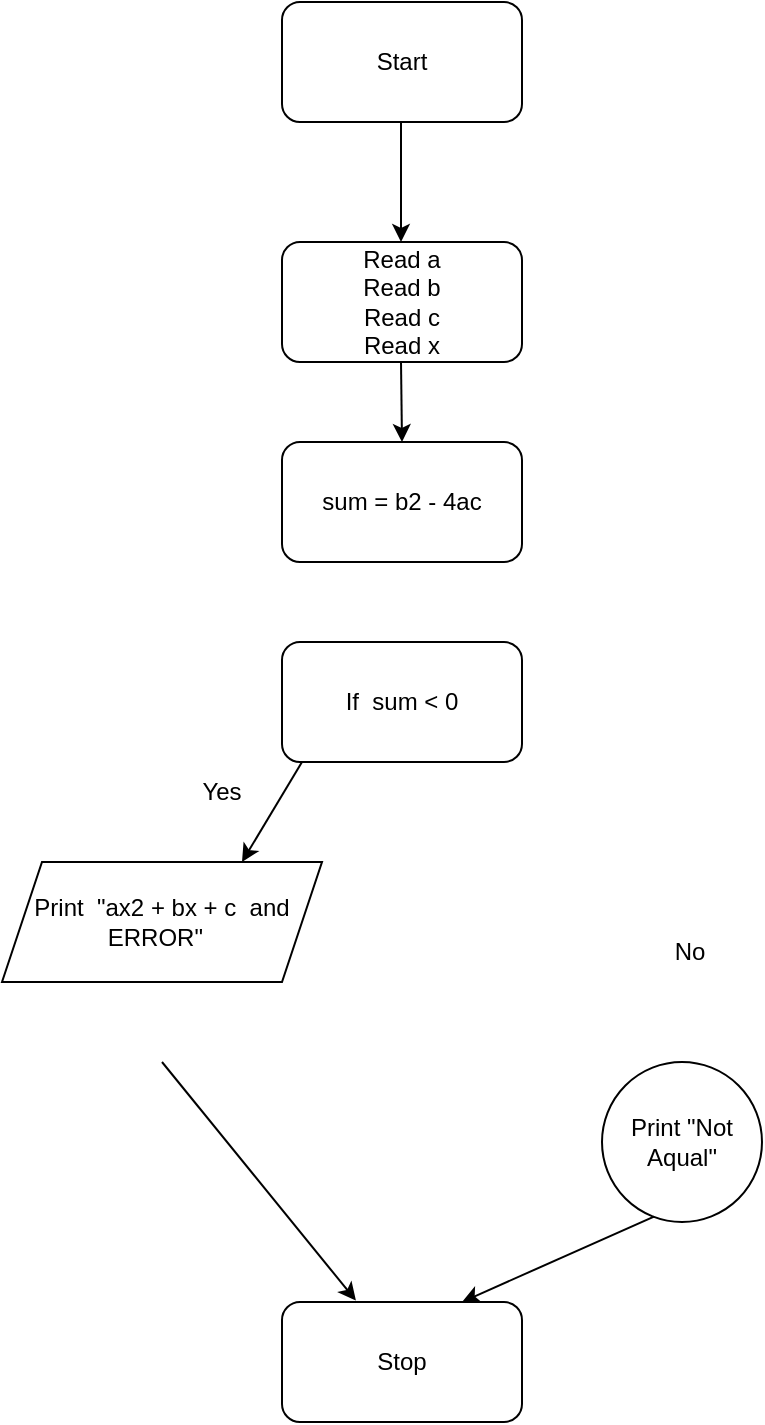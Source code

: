 <mxfile version="15.6.2" type="device"><diagram id="EV86mk1PAatEvUBDKGkD" name="Page-1"><mxGraphModel dx="1422" dy="727" grid="1" gridSize="10" guides="1" tooltips="1" connect="1" arrows="1" fold="1" page="1" pageScale="1" pageWidth="827" pageHeight="1169" math="0" shadow="0"><root><mxCell id="0"/><mxCell id="1" parent="0"/><mxCell id="aWt0cM9ADZagKu85yA8u-1" value="Start" style="rounded=1;whiteSpace=wrap;html=1;" parent="1" vertex="1"><mxGeometry x="180" y="20" width="120" height="60" as="geometry"/></mxCell><mxCell id="aWt0cM9ADZagKu85yA8u-3" value="Stop" style="rounded=1;whiteSpace=wrap;html=1;" parent="1" vertex="1"><mxGeometry x="180" y="670" width="120" height="60" as="geometry"/></mxCell><mxCell id="aWt0cM9ADZagKu85yA8u-4" value="Read a&lt;br&gt;Read b&lt;br&gt;Read c&lt;br&gt;Read x" style="rounded=1;whiteSpace=wrap;html=1;" parent="1" vertex="1"><mxGeometry x="180" y="140" width="120" height="60" as="geometry"/></mxCell><mxCell id="aWt0cM9ADZagKu85yA8u-5" value="sum = b2 - 4ac" style="rounded=1;whiteSpace=wrap;html=1;" parent="1" vertex="1"><mxGeometry x="180" y="240" width="120" height="60" as="geometry"/></mxCell><mxCell id="aWt0cM9ADZagKu85yA8u-10" value="Yes&lt;span style=&quot;color: rgba(0 , 0 , 0 , 0) ; font-family: monospace ; font-size: 0px&quot;&gt;%3CmxGraphModel%3E%3Croot%3E%3CmxCell%20id%3D%220%22%2F%3E%3CmxCell%20id%3D%221%22%20parent%3D%220%22%2F%3E%3CmxCell%20id%3D%222%22%20value%3D%22%22%20style%3D%22endArrow%3Dclassic%3Bhtml%3D1%3Brounded%3D0%3B%22%20edge%3D%221%22%20parent%3D%221%22%3E%3CmxGeometry%20width%3D%2250%22%20height%3D%2250%22%20relative%3D%221%22%20as%3D%22geometry%22%3E%3CmxPoint%20x%3D%22240%22%20y%3D%22300%22%20as%3D%22sourcePoint%22%2F%3E%3CmxPoint%20x%3D%22200%22%20y%3D%22350%22%20as%3D%22targetPoint%22%2F%3E%3C%2FmxGeometry%3E%3C%2FmxCell%3E%3C%2Froot%3E%3C%2FmxGraphModel%3E&lt;/span&gt;" style="text;html=1;strokeColor=none;fillColor=none;align=center;verticalAlign=middle;whiteSpace=wrap;rounded=0;" parent="1" vertex="1"><mxGeometry x="120" y="400" width="60" height="30" as="geometry"/></mxCell><mxCell id="aWt0cM9ADZagKu85yA8u-11" value="No&lt;br&gt;" style="text;html=1;strokeColor=none;fillColor=none;align=center;verticalAlign=middle;whiteSpace=wrap;rounded=0;" parent="1" vertex="1"><mxGeometry x="354" y="480" width="60" height="30" as="geometry"/></mxCell><mxCell id="aWt0cM9ADZagKu85yA8u-13" value="Print &quot;Not Aqual&quot;" style="ellipse;whiteSpace=wrap;html=1;aspect=fixed;" parent="1" vertex="1"><mxGeometry x="340" y="550" width="80" height="80" as="geometry"/></mxCell><mxCell id="aWt0cM9ADZagKu85yA8u-14" value="" style="endArrow=classic;html=1;rounded=0;entryX=0.308;entryY=-0.012;entryDx=0;entryDy=0;entryPerimeter=0;exitX=0.5;exitY=1;exitDx=0;exitDy=0;exitPerimeter=0;" parent="1" target="aWt0cM9ADZagKu85yA8u-3" edge="1"><mxGeometry width="50" height="50" relative="1" as="geometry"><mxPoint x="120" y="550" as="sourcePoint"/><mxPoint x="220" y="540" as="targetPoint"/></mxGeometry></mxCell><mxCell id="aWt0cM9ADZagKu85yA8u-15" value="" style="endArrow=classic;html=1;rounded=0;entryX=0.75;entryY=0;entryDx=0;entryDy=0;exitX=0.325;exitY=0.966;exitDx=0;exitDy=0;exitPerimeter=0;" parent="1" target="aWt0cM9ADZagKu85yA8u-3" edge="1" source="aWt0cM9ADZagKu85yA8u-13"><mxGeometry width="50" height="50" relative="1" as="geometry"><mxPoint x="310" y="460" as="sourcePoint"/><mxPoint x="270" y="540" as="targetPoint"/></mxGeometry></mxCell><mxCell id="aWt0cM9ADZagKu85yA8u-16" value="" style="endArrow=classic;html=1;rounded=0;" parent="1" edge="1"><mxGeometry width="50" height="50" relative="1" as="geometry"><mxPoint x="239.5" y="80" as="sourcePoint"/><mxPoint x="239.5" y="140" as="targetPoint"/></mxGeometry></mxCell><mxCell id="aWt0cM9ADZagKu85yA8u-17" value="" style="endArrow=classic;html=1;rounded=0;" parent="1" edge="1"><mxGeometry width="50" height="50" relative="1" as="geometry"><mxPoint x="239.5" y="200" as="sourcePoint"/><mxPoint x="240" y="240" as="targetPoint"/></mxGeometry></mxCell><mxCell id="q7bNpME4V6iKGXPXi4U3-1" value="If&amp;nbsp; sum &amp;lt; 0" style="rounded=1;whiteSpace=wrap;html=1;" vertex="1" parent="1"><mxGeometry x="180" y="340" width="120" height="60" as="geometry"/></mxCell><mxCell id="q7bNpME4V6iKGXPXi4U3-2" value="" style="endArrow=classic;html=1;rounded=0;" edge="1" parent="1"><mxGeometry width="50" height="50" relative="1" as="geometry"><mxPoint x="190" y="400" as="sourcePoint"/><mxPoint x="160" y="450" as="targetPoint"/></mxGeometry></mxCell><mxCell id="q7bNpME4V6iKGXPXi4U3-3" value="Print&amp;nbsp; &quot;ax2 + bx + c&amp;nbsp; and ERROR&quot;&amp;nbsp;&amp;nbsp;" style="shape=parallelogram;perimeter=parallelogramPerimeter;whiteSpace=wrap;html=1;fixedSize=1;" vertex="1" parent="1"><mxGeometry x="40" y="450" width="160" height="60" as="geometry"/></mxCell></root></mxGraphModel></diagram></mxfile>